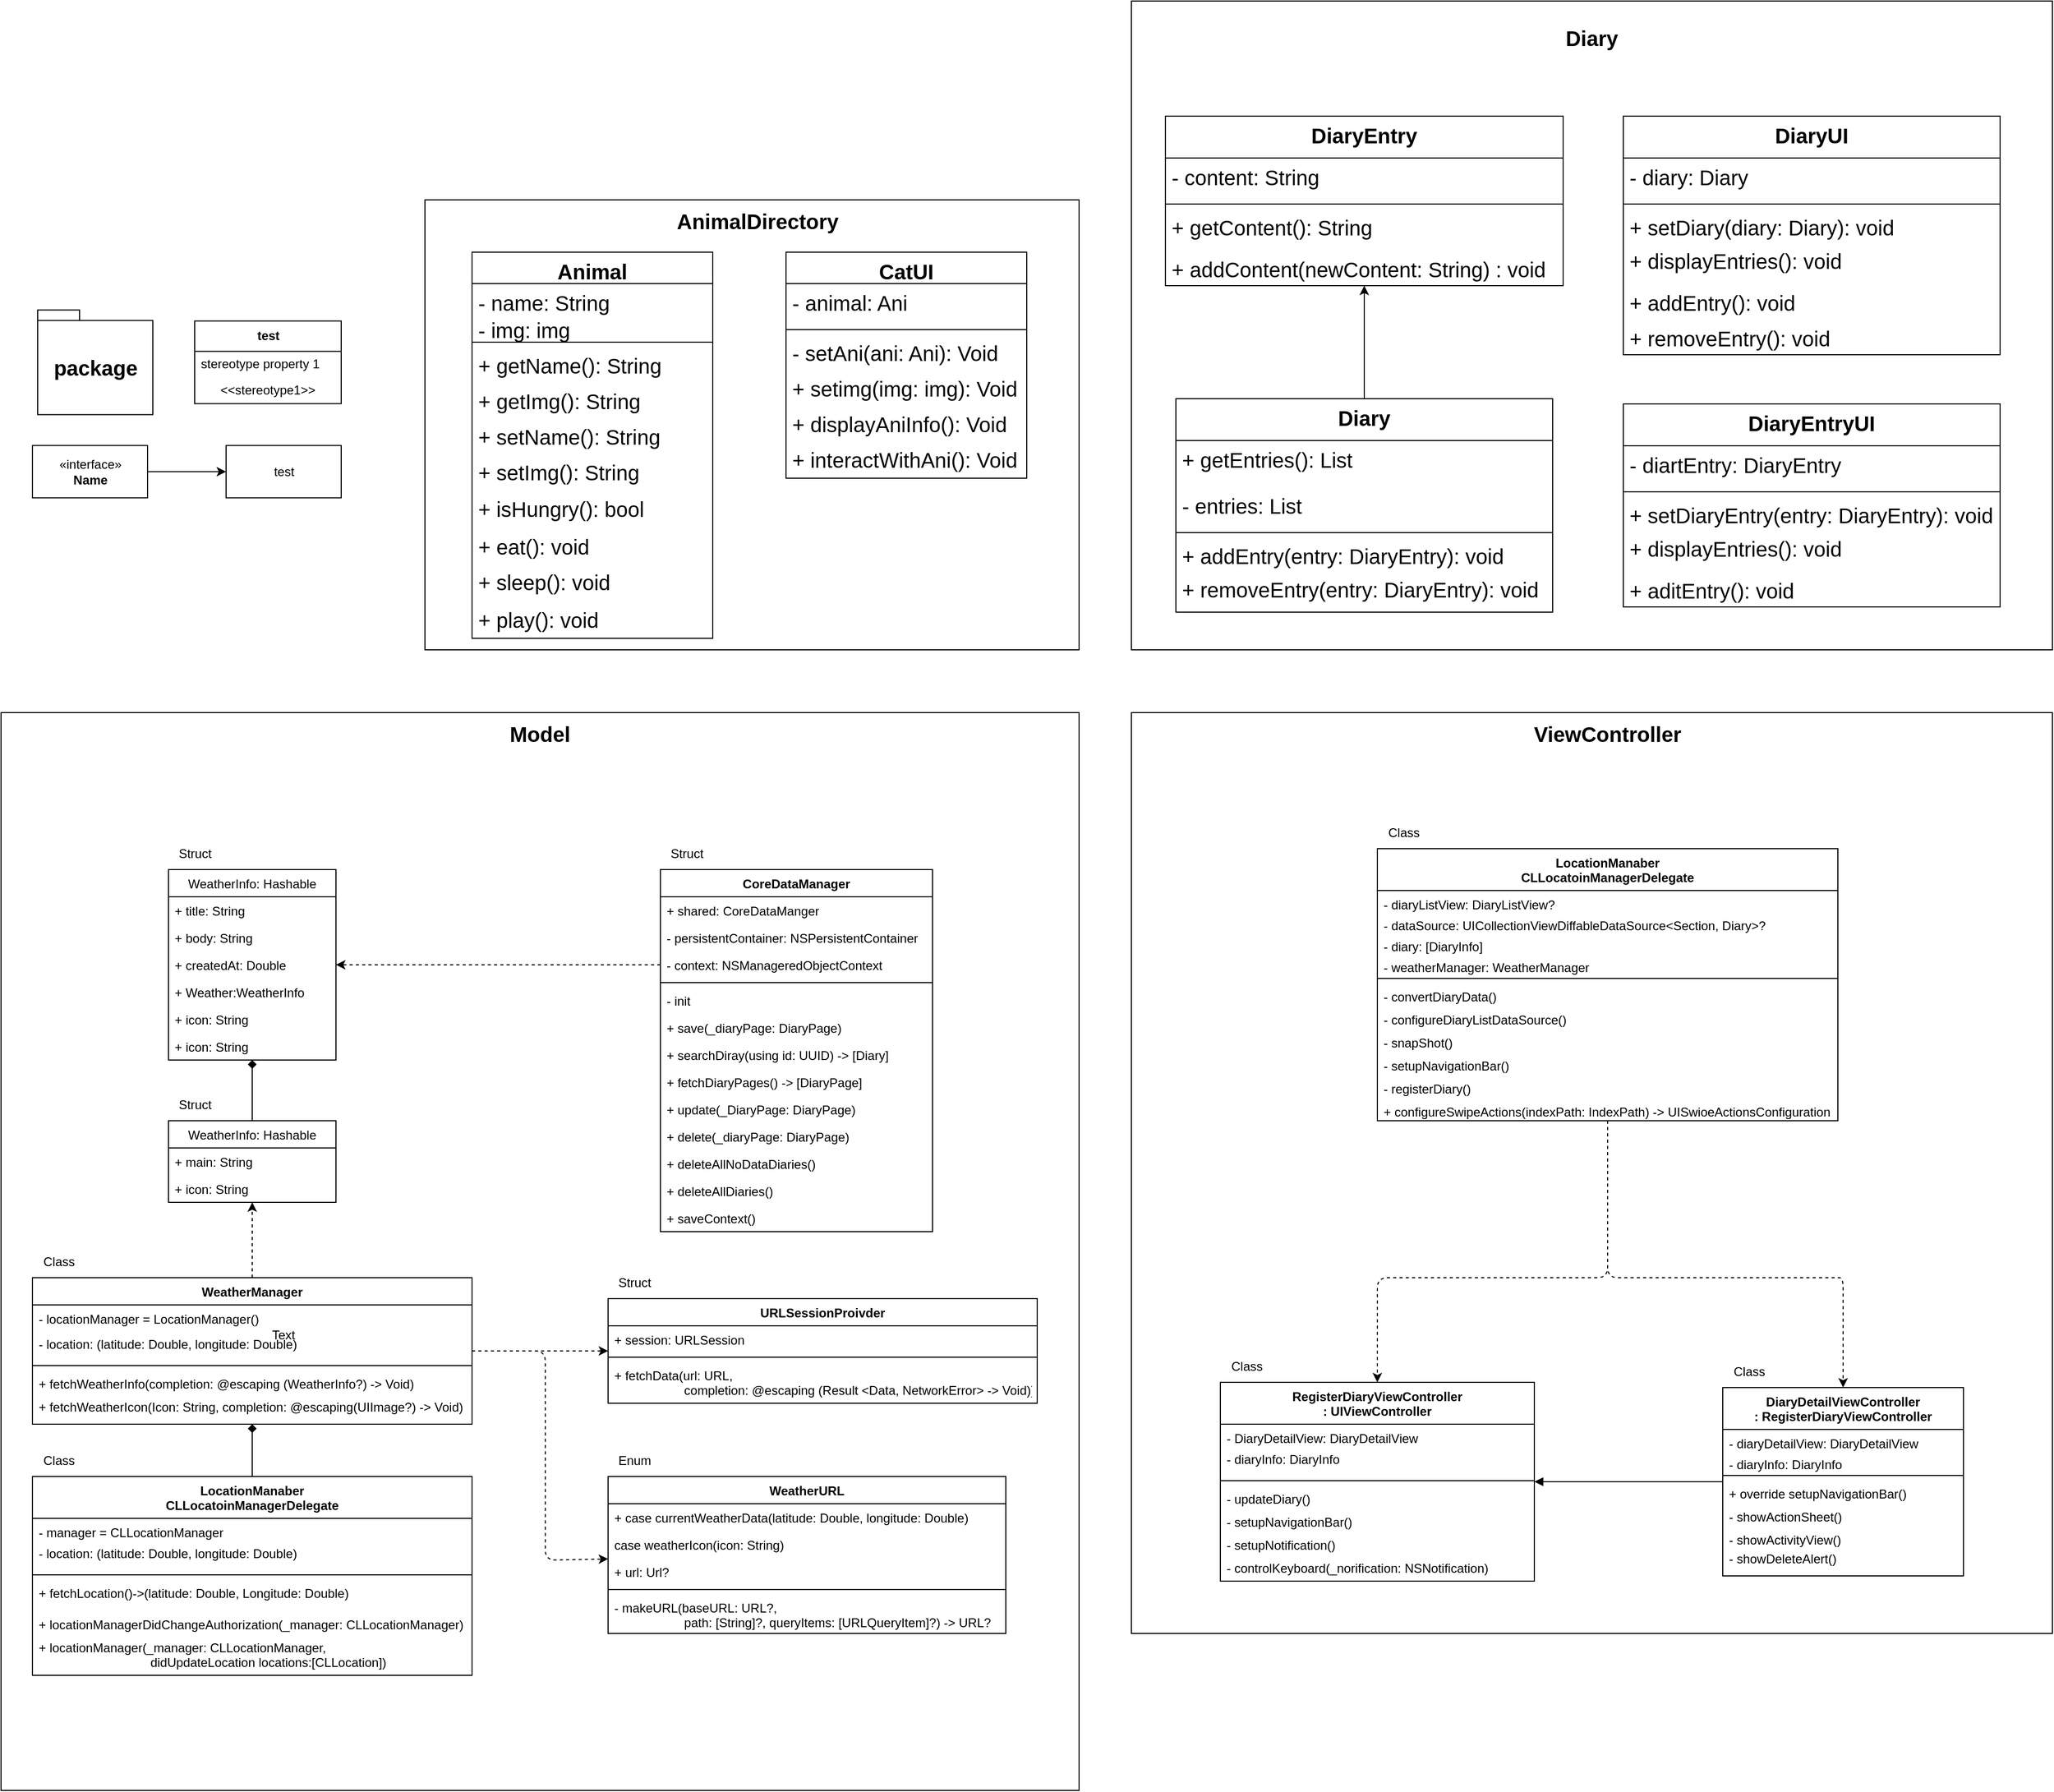 <mxfile>
    <diagram id="iOxjJp5X3Sz12MZ-F4bf" name="Page-1">
        <mxGraphModel dx="1827" dy="1798" grid="1" gridSize="10" guides="1" tooltips="1" connect="1" arrows="1" fold="1" page="0" pageScale="1" pageWidth="850" pageHeight="1100" math="0" shadow="0">
            <root>
                <mxCell id="0"/>
                <mxCell id="1" parent="0"/>
                <mxCell id="2" value="test" style="swimlane;fontStyle=1;align=center;verticalAlign=middle;childLayout=stackLayout;horizontal=1;startSize=29;horizontalStack=0;resizeParent=1;resizeParentMax=0;resizeLast=0;collapsible=0;marginBottom=0;html=1;" parent="1" vertex="1">
                    <mxGeometry x="325" y="-314.25" width="140" height="79" as="geometry"/>
                </mxCell>
                <mxCell id="4" value="stereotype property 1" style="text;html=1;strokeColor=none;fillColor=none;align=left;verticalAlign=middle;spacingLeft=4;spacingRight=4;overflow=hidden;rotatable=0;points=[[0,0.5],[1,0.5]];portConstraint=eastwest;" parent="2" vertex="1">
                    <mxGeometry y="29" width="140" height="25" as="geometry"/>
                </mxCell>
                <mxCell id="3" value="&amp;lt;&amp;lt;stereotype1&amp;gt;&amp;gt;" style="text;html=1;strokeColor=none;fillColor=none;align=center;verticalAlign=middle;spacingLeft=4;spacingRight=4;overflow=hidden;rotatable=0;points=[[0,0.5],[1,0.5]];portConstraint=eastwest;" parent="2" vertex="1">
                    <mxGeometry y="54" width="140" height="25" as="geometry"/>
                </mxCell>
                <mxCell id="6" value="test" style="html=1;" parent="1" vertex="1">
                    <mxGeometry x="355" y="-195.25" width="110" height="50" as="geometry"/>
                </mxCell>
                <mxCell id="16" style="edgeStyle=none;html=1;" parent="1" source="12" target="6" edge="1">
                    <mxGeometry relative="1" as="geometry"/>
                </mxCell>
                <mxCell id="12" value="&amp;laquo;interface&amp;raquo;&lt;br&gt;&lt;b&gt;Name&lt;/b&gt;" style="html=1;" parent="1" vertex="1">
                    <mxGeometry x="170" y="-195.25" width="110" height="50" as="geometry"/>
                </mxCell>
                <mxCell id="154" value="package" style="shape=folder;fontStyle=1;spacingTop=10;tabWidth=40;tabHeight=10;tabPosition=left;html=1;fontSize=20;" parent="1" vertex="1">
                    <mxGeometry x="175" y="-324.75" width="110" height="100" as="geometry"/>
                </mxCell>
                <mxCell id="200" value="" style="group" parent="1" vertex="1" connectable="0">
                    <mxGeometry x="140" y="60" width="1030" height="1030" as="geometry"/>
                </mxCell>
                <mxCell id="123" value="" style="whiteSpace=wrap;html=1;aspect=fixed;" parent="200" vertex="1">
                    <mxGeometry width="1030" height="1030" as="geometry"/>
                </mxCell>
                <mxCell id="7" value="WeatherManager" style="swimlane;fontStyle=1;align=center;verticalAlign=top;childLayout=stackLayout;horizontal=1;startSize=26;horizontalStack=0;resizeParent=1;resizeParentMax=0;resizeLast=0;collapsible=1;marginBottom=0;" parent="200" vertex="1">
                    <mxGeometry x="30" y="540" width="420" height="140" as="geometry"/>
                </mxCell>
                <mxCell id="8" value="- locationManager = LocationManager()" style="text;strokeColor=none;fillColor=none;align=left;verticalAlign=top;spacingLeft=4;spacingRight=4;overflow=hidden;rotatable=0;points=[[0,0.5],[1,0.5]];portConstraint=eastwest;" parent="7" vertex="1">
                    <mxGeometry y="26" width="420" height="24" as="geometry"/>
                </mxCell>
                <mxCell id="27" value="- location: (latitude: Double, longitude: Double)" style="text;strokeColor=none;fillColor=none;align=left;verticalAlign=top;spacingLeft=4;spacingRight=4;overflow=hidden;rotatable=0;points=[[0,0.5],[1,0.5]];portConstraint=eastwest;" parent="7" vertex="1">
                    <mxGeometry y="50" width="420" height="30" as="geometry"/>
                </mxCell>
                <mxCell id="9" value="" style="line;strokeWidth=1;fillColor=none;align=left;verticalAlign=middle;spacingTop=-1;spacingLeft=3;spacingRight=3;rotatable=0;labelPosition=right;points=[];portConstraint=eastwest;strokeColor=inherit;" parent="7" vertex="1">
                    <mxGeometry y="80" width="420" height="8" as="geometry"/>
                </mxCell>
                <mxCell id="28" value="+ fetchWeatherInfo(completion: @escaping (WeatherInfo?) -&gt; Void)" style="text;strokeColor=none;fillColor=none;align=left;verticalAlign=top;spacingLeft=4;spacingRight=4;overflow=hidden;rotatable=0;points=[[0,0.5],[1,0.5]];portConstraint=eastwest;" parent="7" vertex="1">
                    <mxGeometry y="88" width="420" height="22" as="geometry"/>
                </mxCell>
                <mxCell id="10" value="+ fetchWeatherIcon(Icon: String, completion: @escaping(UIImage?) -&gt; Void)" style="text;strokeColor=none;fillColor=none;align=left;verticalAlign=top;spacingLeft=4;spacingRight=4;overflow=hidden;rotatable=0;points=[[0,0.5],[1,0.5]];portConstraint=eastwest;" parent="7" vertex="1">
                    <mxGeometry y="110" width="420" height="30" as="geometry"/>
                </mxCell>
                <mxCell id="22" value="" style="edgeStyle=none;html=1;endArrow=diamond;endFill=1;" parent="200" source="18" target="10" edge="1">
                    <mxGeometry relative="1" as="geometry"/>
                </mxCell>
                <mxCell id="18" value="LocationManaber&#10;CLLocatoinManagerDelegate" style="swimlane;fontStyle=1;align=center;verticalAlign=top;childLayout=stackLayout;horizontal=1;startSize=40;horizontalStack=0;resizeParent=1;resizeParentMax=0;resizeLast=0;collapsible=1;marginBottom=0;" parent="200" vertex="1">
                    <mxGeometry x="30" y="730" width="420" height="190" as="geometry"/>
                </mxCell>
                <mxCell id="19" value="- manager = CLLocationManager&#10;" style="text;strokeColor=none;fillColor=none;align=left;verticalAlign=top;spacingLeft=4;spacingRight=4;overflow=hidden;rotatable=0;points=[[0,0.5],[1,0.5]];portConstraint=eastwest;" parent="18" vertex="1">
                    <mxGeometry y="40" width="420" height="20" as="geometry"/>
                </mxCell>
                <mxCell id="29" value="- location: (latitude: Double, longitude: Double)" style="text;strokeColor=none;fillColor=none;align=left;verticalAlign=top;spacingLeft=4;spacingRight=4;overflow=hidden;rotatable=0;points=[[0,0.5],[1,0.5]];portConstraint=eastwest;" parent="18" vertex="1">
                    <mxGeometry y="60" width="420" height="30" as="geometry"/>
                </mxCell>
                <mxCell id="20" value="" style="line;strokeWidth=1;fillColor=none;align=left;verticalAlign=middle;spacingTop=-1;spacingLeft=3;spacingRight=3;rotatable=0;labelPosition=right;points=[];portConstraint=eastwest;strokeColor=inherit;" parent="18" vertex="1">
                    <mxGeometry y="90" width="420" height="8" as="geometry"/>
                </mxCell>
                <mxCell id="21" value="+ fetchLocation()-&gt;(latitude: Double, Longitude: Double)" style="text;strokeColor=none;fillColor=none;align=left;verticalAlign=top;spacingLeft=4;spacingRight=4;overflow=hidden;rotatable=0;points=[[0,0.5],[1,0.5]];portConstraint=eastwest;" parent="18" vertex="1">
                    <mxGeometry y="98" width="420" height="30" as="geometry"/>
                </mxCell>
                <mxCell id="30" value="+ locationManagerDidChangeAuthorization(_manager: CLLocationManager)" style="text;strokeColor=none;fillColor=none;align=left;verticalAlign=top;spacingLeft=4;spacingRight=4;overflow=hidden;rotatable=0;points=[[0,0.5],[1,0.5]];portConstraint=eastwest;" parent="18" vertex="1">
                    <mxGeometry y="128" width="420" height="22" as="geometry"/>
                </mxCell>
                <mxCell id="31" value="+ locationManager(_manager: CLLocationManager,&#10;                                didUpdateLocation locations:[CLLocation])" style="text;strokeColor=none;fillColor=none;align=left;verticalAlign=top;spacingLeft=4;spacingRight=4;overflow=hidden;rotatable=0;points=[[0,0.5],[1,0.5]];portConstraint=eastwest;" parent="18" vertex="1">
                    <mxGeometry y="150" width="420" height="40" as="geometry"/>
                </mxCell>
                <mxCell id="23" value="WeatherInfo: Hashable" style="swimlane;fontStyle=0;childLayout=stackLayout;horizontal=1;startSize=26;fillColor=none;horizontalStack=0;resizeParent=1;resizeParentMax=0;resizeLast=0;collapsible=1;marginBottom=0;" parent="200" vertex="1">
                    <mxGeometry x="160" y="390" width="160" height="78" as="geometry">
                        <mxRectangle x="160" y="540" width="160" height="30" as="alternateBounds"/>
                    </mxGeometry>
                </mxCell>
                <mxCell id="24" value="+ main: String" style="text;strokeColor=none;fillColor=none;align=left;verticalAlign=top;spacingLeft=4;spacingRight=4;overflow=hidden;rotatable=0;points=[[0,0.5],[1,0.5]];portConstraint=eastwest;" parent="23" vertex="1">
                    <mxGeometry y="26" width="160" height="26" as="geometry"/>
                </mxCell>
                <mxCell id="25" value="+ icon: String" style="text;strokeColor=none;fillColor=none;align=left;verticalAlign=top;spacingLeft=4;spacingRight=4;overflow=hidden;rotatable=0;points=[[0,0.5],[1,0.5]];portConstraint=eastwest;" parent="23" vertex="1">
                    <mxGeometry y="52" width="160" height="26" as="geometry"/>
                </mxCell>
                <mxCell id="33" value="" style="edgeStyle=none;html=1;dashed=1;" parent="200" source="7" target="25" edge="1">
                    <mxGeometry relative="1" as="geometry"/>
                </mxCell>
                <mxCell id="35" value="WeatherInfo: Hashable" style="swimlane;fontStyle=0;childLayout=stackLayout;horizontal=1;startSize=26;fillColor=none;horizontalStack=0;resizeParent=1;resizeParentMax=0;resizeLast=0;collapsible=1;marginBottom=0;" parent="200" vertex="1">
                    <mxGeometry x="160" y="150" width="160" height="182" as="geometry">
                        <mxRectangle x="160" y="540" width="160" height="30" as="alternateBounds"/>
                    </mxGeometry>
                </mxCell>
                <mxCell id="36" value="+ title: String" style="text;strokeColor=none;fillColor=none;align=left;verticalAlign=top;spacingLeft=4;spacingRight=4;overflow=hidden;rotatable=0;points=[[0,0.5],[1,0.5]];portConstraint=eastwest;" parent="35" vertex="1">
                    <mxGeometry y="26" width="160" height="26" as="geometry"/>
                </mxCell>
                <mxCell id="39" value="+ body: String" style="text;strokeColor=none;fillColor=none;align=left;verticalAlign=top;spacingLeft=4;spacingRight=4;overflow=hidden;rotatable=0;points=[[0,0.5],[1,0.5]];portConstraint=eastwest;" parent="35" vertex="1">
                    <mxGeometry y="52" width="160" height="26" as="geometry"/>
                </mxCell>
                <mxCell id="38" value="+ createdAt: Double" style="text;strokeColor=none;fillColor=none;align=left;verticalAlign=top;spacingLeft=4;spacingRight=4;overflow=hidden;rotatable=0;points=[[0,0.5],[1,0.5]];portConstraint=eastwest;" parent="35" vertex="1">
                    <mxGeometry y="78" width="160" height="26" as="geometry"/>
                </mxCell>
                <mxCell id="41" value="+ Weather:WeatherInfo" style="text;strokeColor=none;fillColor=none;align=left;verticalAlign=top;spacingLeft=4;spacingRight=4;overflow=hidden;rotatable=0;points=[[0,0.5],[1,0.5]];portConstraint=eastwest;" parent="35" vertex="1">
                    <mxGeometry y="104" width="160" height="26" as="geometry"/>
                </mxCell>
                <mxCell id="37" value="+ icon: String" style="text;strokeColor=none;fillColor=none;align=left;verticalAlign=top;spacingLeft=4;spacingRight=4;overflow=hidden;rotatable=0;points=[[0,0.5],[1,0.5]];portConstraint=eastwest;" parent="35" vertex="1">
                    <mxGeometry y="130" width="160" height="26" as="geometry"/>
                </mxCell>
                <mxCell id="40" value="+ icon: String" style="text;strokeColor=none;fillColor=none;align=left;verticalAlign=top;spacingLeft=4;spacingRight=4;overflow=hidden;rotatable=0;points=[[0,0.5],[1,0.5]];portConstraint=eastwest;" parent="35" vertex="1">
                    <mxGeometry y="156" width="160" height="26" as="geometry"/>
                </mxCell>
                <mxCell id="42" value="" style="edgeStyle=none;html=1;endArrow=diamond;endFill=1;" parent="200" source="23" target="40" edge="1">
                    <mxGeometry relative="1" as="geometry"/>
                </mxCell>
                <mxCell id="66" style="edgeStyle=none;html=1;endArrow=classic;endFill=1;dashed=1;exitX=0;exitY=0.5;exitDx=0;exitDy=0;" parent="200" source="51" target="35" edge="1">
                    <mxGeometry relative="1" as="geometry"/>
                </mxCell>
                <mxCell id="43" value="CoreDataManager" style="swimlane;fontStyle=1;align=center;verticalAlign=top;childLayout=stackLayout;horizontal=1;startSize=26;horizontalStack=0;resizeParent=1;resizeParentMax=0;resizeLast=0;collapsible=1;marginBottom=0;" parent="200" vertex="1">
                    <mxGeometry x="630" y="150" width="260" height="346" as="geometry"/>
                </mxCell>
                <mxCell id="44" value="+ shared: CoreDataManger" style="text;strokeColor=none;fillColor=none;align=left;verticalAlign=top;spacingLeft=4;spacingRight=4;overflow=hidden;rotatable=0;points=[[0,0.5],[1,0.5]];portConstraint=eastwest;" parent="43" vertex="1">
                    <mxGeometry y="26" width="260" height="26" as="geometry"/>
                </mxCell>
                <mxCell id="47" value="- persistentContainer: NSPersistentContainer" style="text;strokeColor=none;fillColor=none;align=left;verticalAlign=top;spacingLeft=4;spacingRight=4;overflow=hidden;rotatable=0;points=[[0,0.5],[1,0.5]];portConstraint=eastwest;" parent="43" vertex="1">
                    <mxGeometry y="52" width="260" height="26" as="geometry"/>
                </mxCell>
                <mxCell id="51" value="- context: NSManageredObjectContext" style="text;strokeColor=none;fillColor=none;align=left;verticalAlign=top;spacingLeft=4;spacingRight=4;overflow=hidden;rotatable=0;points=[[0,0.5],[1,0.5]];portConstraint=eastwest;" parent="43" vertex="1">
                    <mxGeometry y="78" width="260" height="26" as="geometry"/>
                </mxCell>
                <mxCell id="45" value="" style="line;strokeWidth=1;fillColor=none;align=left;verticalAlign=middle;spacingTop=-1;spacingLeft=3;spacingRight=3;rotatable=0;labelPosition=right;points=[];portConstraint=eastwest;strokeColor=inherit;" parent="43" vertex="1">
                    <mxGeometry y="104" width="260" height="8" as="geometry"/>
                </mxCell>
                <mxCell id="46" value="- init" style="text;strokeColor=none;fillColor=none;align=left;verticalAlign=top;spacingLeft=4;spacingRight=4;overflow=hidden;rotatable=0;points=[[0,0.5],[1,0.5]];portConstraint=eastwest;" parent="43" vertex="1">
                    <mxGeometry y="112" width="260" height="26" as="geometry"/>
                </mxCell>
                <mxCell id="48" value="+ save(_diaryPage: DiaryPage)" style="text;strokeColor=none;fillColor=none;align=left;verticalAlign=top;spacingLeft=4;spacingRight=4;overflow=hidden;rotatable=0;points=[[0,0.5],[1,0.5]];portConstraint=eastwest;" parent="43" vertex="1">
                    <mxGeometry y="138" width="260" height="26" as="geometry"/>
                </mxCell>
                <mxCell id="50" value="+ searchDiray(using id: UUID) -&gt; [Diary]" style="text;strokeColor=none;fillColor=none;align=left;verticalAlign=top;spacingLeft=4;spacingRight=4;overflow=hidden;rotatable=0;points=[[0,0.5],[1,0.5]];portConstraint=eastwest;" parent="43" vertex="1">
                    <mxGeometry y="164" width="260" height="26" as="geometry"/>
                </mxCell>
                <mxCell id="49" value="+ fetchDiaryPages() -&gt; [DiaryPage]" style="text;strokeColor=none;fillColor=none;align=left;verticalAlign=top;spacingLeft=4;spacingRight=4;overflow=hidden;rotatable=0;points=[[0,0.5],[1,0.5]];portConstraint=eastwest;" parent="43" vertex="1">
                    <mxGeometry y="190" width="260" height="26" as="geometry"/>
                </mxCell>
                <mxCell id="52" value="+ update(_DiaryPage: DiaryPage)" style="text;strokeColor=none;fillColor=none;align=left;verticalAlign=top;spacingLeft=4;spacingRight=4;overflow=hidden;rotatable=0;points=[[0,0.5],[1,0.5]];portConstraint=eastwest;" parent="43" vertex="1">
                    <mxGeometry y="216" width="260" height="26" as="geometry"/>
                </mxCell>
                <mxCell id="57" value="+ delete(_diaryPage: DiaryPage)" style="text;strokeColor=none;fillColor=none;align=left;verticalAlign=top;spacingLeft=4;spacingRight=4;overflow=hidden;rotatable=0;points=[[0,0.5],[1,0.5]];portConstraint=eastwest;" parent="43" vertex="1">
                    <mxGeometry y="242" width="260" height="26" as="geometry"/>
                </mxCell>
                <mxCell id="56" value="+ deleteAllNoDataDiaries()" style="text;strokeColor=none;fillColor=none;align=left;verticalAlign=top;spacingLeft=4;spacingRight=4;overflow=hidden;rotatable=0;points=[[0,0.5],[1,0.5]];portConstraint=eastwest;" parent="43" vertex="1">
                    <mxGeometry y="268" width="260" height="26" as="geometry"/>
                </mxCell>
                <mxCell id="55" value="+ deleteAllDiaries()" style="text;strokeColor=none;fillColor=none;align=left;verticalAlign=top;spacingLeft=4;spacingRight=4;overflow=hidden;rotatable=0;points=[[0,0.5],[1,0.5]];portConstraint=eastwest;" parent="43" vertex="1">
                    <mxGeometry y="294" width="260" height="26" as="geometry"/>
                </mxCell>
                <mxCell id="53" value="+ saveContext()" style="text;strokeColor=none;fillColor=none;align=left;verticalAlign=top;spacingLeft=4;spacingRight=4;overflow=hidden;rotatable=0;points=[[0,0.5],[1,0.5]];portConstraint=eastwest;" parent="43" vertex="1">
                    <mxGeometry y="320" width="260" height="26" as="geometry"/>
                </mxCell>
                <mxCell id="61" value="URLSessionProivder" style="swimlane;fontStyle=1;align=center;verticalAlign=top;childLayout=stackLayout;horizontal=1;startSize=26;horizontalStack=0;resizeParent=1;resizeParentMax=0;resizeLast=0;collapsible=1;marginBottom=0;" parent="200" vertex="1">
                    <mxGeometry x="580" y="560" width="410" height="100" as="geometry"/>
                </mxCell>
                <mxCell id="62" value="+ session: URLSession" style="text;strokeColor=none;fillColor=none;align=left;verticalAlign=top;spacingLeft=4;spacingRight=4;overflow=hidden;rotatable=0;points=[[0,0.5],[1,0.5]];portConstraint=eastwest;" parent="61" vertex="1">
                    <mxGeometry y="26" width="410" height="26" as="geometry"/>
                </mxCell>
                <mxCell id="63" value="" style="line;strokeWidth=1;fillColor=none;align=left;verticalAlign=middle;spacingTop=-1;spacingLeft=3;spacingRight=3;rotatable=0;labelPosition=right;points=[];portConstraint=eastwest;strokeColor=inherit;" parent="61" vertex="1">
                    <mxGeometry y="52" width="410" height="8" as="geometry"/>
                </mxCell>
                <mxCell id="64" value="+ fetchData(url: URL,&#10;                    completion: @escaping (Result &lt;Data, NetworkError&gt; -&gt; Void))" style="text;strokeColor=none;fillColor=none;align=left;verticalAlign=top;spacingLeft=4;spacingRight=4;overflow=hidden;rotatable=0;points=[[0,0.5],[1,0.5]];portConstraint=eastwest;" parent="61" vertex="1">
                    <mxGeometry y="60" width="410" height="40" as="geometry"/>
                </mxCell>
                <mxCell id="68" style="edgeStyle=none;html=1;dashed=1;endArrow=classic;endFill=1;" parent="200" source="7" target="61" edge="1">
                    <mxGeometry relative="1" as="geometry"/>
                </mxCell>
                <mxCell id="69" value="Struct" style="text;html=1;align=center;verticalAlign=middle;resizable=0;points=[];autosize=1;strokeColor=none;fillColor=none;" parent="200" vertex="1">
                    <mxGeometry x="580" y="530" width="50" height="30" as="geometry"/>
                </mxCell>
                <mxCell id="70" value="Struct" style="text;html=1;align=center;verticalAlign=middle;resizable=0;points=[];autosize=1;strokeColor=none;fillColor=none;" parent="200" vertex="1">
                    <mxGeometry x="160" y="360" width="50" height="30" as="geometry"/>
                </mxCell>
                <mxCell id="71" value="Struct" style="text;html=1;align=center;verticalAlign=middle;resizable=0;points=[];autosize=1;strokeColor=none;fillColor=none;" parent="200" vertex="1">
                    <mxGeometry x="160" y="120" width="50" height="30" as="geometry"/>
                </mxCell>
                <mxCell id="72" value="Struct" style="text;html=1;align=center;verticalAlign=middle;resizable=0;points=[];autosize=1;strokeColor=none;fillColor=none;" parent="200" vertex="1">
                    <mxGeometry x="630" y="120" width="50" height="30" as="geometry"/>
                </mxCell>
                <mxCell id="73" value="Class" style="text;html=1;align=center;verticalAlign=middle;resizable=0;points=[];autosize=1;strokeColor=none;fillColor=none;" parent="200" vertex="1">
                    <mxGeometry x="30" y="510" width="50" height="30" as="geometry"/>
                </mxCell>
                <mxCell id="74" value="Class" style="text;html=1;align=center;verticalAlign=middle;resizable=0;points=[];autosize=1;strokeColor=none;fillColor=none;" parent="200" vertex="1">
                    <mxGeometry x="30" y="700" width="50" height="30" as="geometry"/>
                </mxCell>
                <mxCell id="75" value="WeatherURL" style="swimlane;fontStyle=1;align=center;verticalAlign=top;childLayout=stackLayout;horizontal=1;startSize=26;horizontalStack=0;resizeParent=1;resizeParentMax=0;resizeLast=0;collapsible=1;marginBottom=0;" parent="200" vertex="1">
                    <mxGeometry x="580" y="730" width="380" height="150" as="geometry"/>
                </mxCell>
                <mxCell id="76" value="+ case currentWeatherData(latitude: Double, longitude: Double)" style="text;strokeColor=none;fillColor=none;align=left;verticalAlign=top;spacingLeft=4;spacingRight=4;overflow=hidden;rotatable=0;points=[[0,0.5],[1,0.5]];portConstraint=eastwest;" parent="75" vertex="1">
                    <mxGeometry y="26" width="380" height="26" as="geometry"/>
                </mxCell>
                <mxCell id="79" value="case weatherIcon(icon: String)" style="text;strokeColor=none;fillColor=none;align=left;verticalAlign=top;spacingLeft=4;spacingRight=4;overflow=hidden;rotatable=0;points=[[0,0.5],[1,0.5]];portConstraint=eastwest;" parent="75" vertex="1">
                    <mxGeometry y="52" width="380" height="26" as="geometry"/>
                </mxCell>
                <mxCell id="80" value="+ url: Url?" style="text;strokeColor=none;fillColor=none;align=left;verticalAlign=top;spacingLeft=4;spacingRight=4;overflow=hidden;rotatable=0;points=[[0,0.5],[1,0.5]];portConstraint=eastwest;" parent="75" vertex="1">
                    <mxGeometry y="78" width="380" height="26" as="geometry"/>
                </mxCell>
                <mxCell id="77" value="" style="line;strokeWidth=1;fillColor=none;align=left;verticalAlign=middle;spacingTop=-1;spacingLeft=3;spacingRight=3;rotatable=0;labelPosition=right;points=[];portConstraint=eastwest;strokeColor=inherit;" parent="75" vertex="1">
                    <mxGeometry y="104" width="380" height="8" as="geometry"/>
                </mxCell>
                <mxCell id="78" value="- makeURL(baseURL: URL?, &#10;                    path: [String]?, queryItems: [URLQueryItem]?) -&gt; URL?" style="text;strokeColor=none;fillColor=none;align=left;verticalAlign=top;spacingLeft=4;spacingRight=4;overflow=hidden;rotatable=0;points=[[0,0.5],[1,0.5]];portConstraint=eastwest;" parent="75" vertex="1">
                    <mxGeometry y="112" width="380" height="38" as="geometry"/>
                </mxCell>
                <mxCell id="81" style="edgeStyle=none;html=1;dashed=1;endArrow=classic;endFill=1;" parent="200" source="7" target="75" edge="1">
                    <mxGeometry relative="1" as="geometry">
                        <Array as="points">
                            <mxPoint x="520" y="610"/>
                            <mxPoint x="520" y="810"/>
                        </Array>
                    </mxGeometry>
                </mxCell>
                <mxCell id="82" value="Enum" style="text;html=1;align=center;verticalAlign=middle;resizable=0;points=[];autosize=1;strokeColor=none;fillColor=none;" parent="200" vertex="1">
                    <mxGeometry x="580" y="700" width="50" height="30" as="geometry"/>
                </mxCell>
                <mxCell id="125" value="Text" style="text;html=1;strokeColor=none;fillColor=none;align=center;verticalAlign=middle;whiteSpace=wrap;rounded=0;" parent="200" vertex="1">
                    <mxGeometry x="240" y="580" width="60" height="30" as="geometry"/>
                </mxCell>
                <mxCell id="127" value="&lt;font style=&quot;font-size: 20px;&quot;&gt;&lt;b&gt;Model&lt;/b&gt;&lt;/font&gt;" style="text;html=1;strokeColor=none;fillColor=none;align=center;verticalAlign=middle;whiteSpace=wrap;rounded=0;" parent="200" vertex="1">
                    <mxGeometry x="410" y="5" width="210" height="30" as="geometry"/>
                </mxCell>
                <mxCell id="205" value="" style="group" vertex="1" connectable="0" parent="1">
                    <mxGeometry x="1220" y="-620" width="880" height="620" as="geometry"/>
                </mxCell>
                <mxCell id="153" value="" style="rounded=0;whiteSpace=wrap;html=1;fontSize=20;" parent="205" vertex="1">
                    <mxGeometry width="880" height="620" as="geometry"/>
                </mxCell>
                <mxCell id="155" value="Diary" style="swimlane;fontStyle=1;align=center;verticalAlign=top;childLayout=stackLayout;horizontal=1;startSize=40;horizontalStack=0;resizeParent=1;resizeParentMax=0;resizeLast=0;collapsible=1;marginBottom=0;fontSize=20;" parent="205" vertex="1">
                    <mxGeometry x="42.5" y="380" width="360" height="204" as="geometry"/>
                </mxCell>
                <mxCell id="158" value="+ getEntries(): List" style="text;strokeColor=none;fillColor=none;align=left;verticalAlign=top;spacingLeft=4;spacingRight=4;overflow=hidden;rotatable=0;points=[[0,0.5],[1,0.5]];portConstraint=eastwest;fontSize=20;" parent="155" vertex="1">
                    <mxGeometry y="40" width="360" height="44" as="geometry"/>
                </mxCell>
                <mxCell id="156" value="- entries: List" style="text;strokeColor=none;fillColor=none;align=left;verticalAlign=top;spacingLeft=4;spacingRight=4;overflow=hidden;rotatable=0;points=[[0,0.5],[1,0.5]];portConstraint=eastwest;fontSize=20;" parent="155" vertex="1">
                    <mxGeometry y="84" width="360" height="40" as="geometry"/>
                </mxCell>
                <mxCell id="157" value="" style="line;strokeWidth=1;fillColor=none;align=left;verticalAlign=middle;spacingTop=-1;spacingLeft=3;spacingRight=3;rotatable=0;labelPosition=right;points=[];portConstraint=eastwest;strokeColor=inherit;fontSize=20;" parent="155" vertex="1">
                    <mxGeometry y="124" width="360" height="8" as="geometry"/>
                </mxCell>
                <mxCell id="160" value="+ addEntry(entry: DiaryEntry): void" style="text;strokeColor=none;fillColor=none;align=left;verticalAlign=top;spacingLeft=4;spacingRight=4;overflow=hidden;rotatable=0;points=[[0,0.5],[1,0.5]];portConstraint=eastwest;fontSize=20;" parent="155" vertex="1">
                    <mxGeometry y="132" width="360" height="32" as="geometry"/>
                </mxCell>
                <mxCell id="159" value="+ removeEntry(entry: DiaryEntry): void" style="text;strokeColor=none;fillColor=none;align=left;verticalAlign=top;spacingLeft=4;spacingRight=4;overflow=hidden;rotatable=0;points=[[0,0.5],[1,0.5]];portConstraint=eastwest;fontSize=20;" parent="155" vertex="1">
                    <mxGeometry y="164" width="360" height="40" as="geometry"/>
                </mxCell>
                <mxCell id="161" value="DiaryEntry" style="swimlane;fontStyle=1;align=center;verticalAlign=top;childLayout=stackLayout;horizontal=1;startSize=40;horizontalStack=0;resizeParent=1;resizeParentMax=0;resizeLast=0;collapsible=1;marginBottom=0;fontSize=20;" parent="205" vertex="1">
                    <mxGeometry x="32.5" y="110" width="380" height="162" as="geometry"/>
                </mxCell>
                <mxCell id="167" value="- content: String" style="text;strokeColor=none;fillColor=none;align=left;verticalAlign=top;spacingLeft=4;spacingRight=4;overflow=hidden;rotatable=0;points=[[0,0.5],[1,0.5]];portConstraint=eastwest;fontSize=20;" parent="161" vertex="1">
                    <mxGeometry y="40" width="380" height="40" as="geometry"/>
                </mxCell>
                <mxCell id="163" value="" style="line;strokeWidth=1;fillColor=none;align=left;verticalAlign=middle;spacingTop=-1;spacingLeft=3;spacingRight=3;rotatable=0;labelPosition=right;points=[];portConstraint=eastwest;strokeColor=inherit;fontSize=20;" parent="161" vertex="1">
                    <mxGeometry y="80" width="380" height="8" as="geometry"/>
                </mxCell>
                <mxCell id="165" value="+ getContent(): String" style="text;strokeColor=none;fillColor=none;align=left;verticalAlign=top;spacingLeft=4;spacingRight=4;overflow=hidden;rotatable=0;points=[[0,0.5],[1,0.5]];portConstraint=eastwest;fontSize=20;" parent="161" vertex="1">
                    <mxGeometry y="88" width="380" height="40" as="geometry"/>
                </mxCell>
                <mxCell id="166" value="+ addContent(newContent: String) : void" style="text;strokeColor=none;fillColor=none;align=left;verticalAlign=top;spacingLeft=4;spacingRight=4;overflow=hidden;rotatable=0;points=[[0,0.5],[1,0.5]];portConstraint=eastwest;fontSize=20;" parent="161" vertex="1">
                    <mxGeometry y="128" width="380" height="34" as="geometry"/>
                </mxCell>
                <mxCell id="204" style="edgeStyle=none;html=1;" edge="1" parent="205" source="155" target="161">
                    <mxGeometry relative="1" as="geometry"/>
                </mxCell>
                <mxCell id="168" value="DiaryUI" style="swimlane;fontStyle=1;align=center;verticalAlign=top;childLayout=stackLayout;horizontal=1;startSize=40;horizontalStack=0;resizeParent=1;resizeParentMax=0;resizeLast=0;collapsible=1;marginBottom=0;fontSize=20;" parent="205" vertex="1">
                    <mxGeometry x="470" y="110" width="360" height="228" as="geometry"/>
                </mxCell>
                <mxCell id="169" value="- diary: Diary" style="text;strokeColor=none;fillColor=none;align=left;verticalAlign=top;spacingLeft=4;spacingRight=4;overflow=hidden;rotatable=0;points=[[0,0.5],[1,0.5]];portConstraint=eastwest;fontSize=20;" parent="168" vertex="1">
                    <mxGeometry y="40" width="360" height="40" as="geometry"/>
                </mxCell>
                <mxCell id="170" value="" style="line;strokeWidth=1;fillColor=none;align=left;verticalAlign=middle;spacingTop=-1;spacingLeft=3;spacingRight=3;rotatable=0;labelPosition=right;points=[];portConstraint=eastwest;strokeColor=inherit;fontSize=20;" parent="168" vertex="1">
                    <mxGeometry y="80" width="360" height="8" as="geometry"/>
                </mxCell>
                <mxCell id="171" value="+ setDiary(diary: Diary): void" style="text;strokeColor=none;fillColor=none;align=left;verticalAlign=top;spacingLeft=4;spacingRight=4;overflow=hidden;rotatable=0;points=[[0,0.5],[1,0.5]];portConstraint=eastwest;fontSize=20;" parent="168" vertex="1">
                    <mxGeometry y="88" width="360" height="32" as="geometry"/>
                </mxCell>
                <mxCell id="172" value="+ displayEntries(): void" style="text;strokeColor=none;fillColor=none;align=left;verticalAlign=top;spacingLeft=4;spacingRight=4;overflow=hidden;rotatable=0;points=[[0,0.5],[1,0.5]];portConstraint=eastwest;fontSize=20;" parent="168" vertex="1">
                    <mxGeometry y="120" width="360" height="40" as="geometry"/>
                </mxCell>
                <mxCell id="173" value="+ addEntry(): void" style="text;strokeColor=none;fillColor=none;align=left;verticalAlign=top;spacingLeft=4;spacingRight=4;overflow=hidden;rotatable=0;points=[[0,0.5],[1,0.5]];portConstraint=eastwest;fontSize=20;" parent="168" vertex="1">
                    <mxGeometry y="160" width="360" height="34" as="geometry"/>
                </mxCell>
                <mxCell id="175" value="+ removeEntry(): void" style="text;strokeColor=none;fillColor=none;align=left;verticalAlign=top;spacingLeft=4;spacingRight=4;overflow=hidden;rotatable=0;points=[[0,0.5],[1,0.5]];portConstraint=eastwest;fontSize=20;" parent="168" vertex="1">
                    <mxGeometry y="194" width="360" height="34" as="geometry"/>
                </mxCell>
                <mxCell id="176" value="DiaryEntryUI" style="swimlane;fontStyle=1;align=center;verticalAlign=top;childLayout=stackLayout;horizontal=1;startSize=40;horizontalStack=0;resizeParent=1;resizeParentMax=0;resizeLast=0;collapsible=1;marginBottom=0;fontSize=20;" parent="205" vertex="1">
                    <mxGeometry x="470" y="385" width="360" height="194" as="geometry"/>
                </mxCell>
                <mxCell id="177" value="- diartEntry: DiaryEntry" style="text;strokeColor=none;fillColor=none;align=left;verticalAlign=top;spacingLeft=4;spacingRight=4;overflow=hidden;rotatable=0;points=[[0,0.5],[1,0.5]];portConstraint=eastwest;fontSize=20;" parent="176" vertex="1">
                    <mxGeometry y="40" width="360" height="40" as="geometry"/>
                </mxCell>
                <mxCell id="178" value="" style="line;strokeWidth=1;fillColor=none;align=left;verticalAlign=middle;spacingTop=-1;spacingLeft=3;spacingRight=3;rotatable=0;labelPosition=right;points=[];portConstraint=eastwest;strokeColor=inherit;fontSize=20;" parent="176" vertex="1">
                    <mxGeometry y="80" width="360" height="8" as="geometry"/>
                </mxCell>
                <mxCell id="179" value="+ setDiaryEntry(entry: DiaryEntry): void" style="text;strokeColor=none;fillColor=none;align=left;verticalAlign=top;spacingLeft=4;spacingRight=4;overflow=hidden;rotatable=0;points=[[0,0.5],[1,0.5]];portConstraint=eastwest;fontSize=20;" parent="176" vertex="1">
                    <mxGeometry y="88" width="360" height="32" as="geometry"/>
                </mxCell>
                <mxCell id="180" value="+ displayEntries(): void" style="text;strokeColor=none;fillColor=none;align=left;verticalAlign=top;spacingLeft=4;spacingRight=4;overflow=hidden;rotatable=0;points=[[0,0.5],[1,0.5]];portConstraint=eastwest;fontSize=20;" parent="176" vertex="1">
                    <mxGeometry y="120" width="360" height="40" as="geometry"/>
                </mxCell>
                <mxCell id="181" value="+ aditEntry(): void" style="text;strokeColor=none;fillColor=none;align=left;verticalAlign=top;spacingLeft=4;spacingRight=4;overflow=hidden;rotatable=0;points=[[0,0.5],[1,0.5]];portConstraint=eastwest;fontSize=20;" parent="176" vertex="1">
                    <mxGeometry y="160" width="360" height="34" as="geometry"/>
                </mxCell>
                <mxCell id="196" value="Diary" style="text;html=1;strokeColor=none;fillColor=none;align=center;verticalAlign=middle;whiteSpace=wrap;rounded=0;fontSize=20;fontStyle=1" parent="205" vertex="1">
                    <mxGeometry x="410" y="20" width="60" height="30" as="geometry"/>
                </mxCell>
                <mxCell id="206" value="" style="group" vertex="1" connectable="0" parent="1">
                    <mxGeometry x="1220" y="60" width="880" height="880" as="geometry"/>
                </mxCell>
                <mxCell id="128" value="" style="whiteSpace=wrap;html=1;aspect=fixed;fontSize=20;" parent="206" vertex="1">
                    <mxGeometry width="880" height="880" as="geometry"/>
                </mxCell>
                <mxCell id="84" value="LocationManaber&#10;CLLocatoinManagerDelegate" style="swimlane;fontStyle=1;align=center;verticalAlign=top;childLayout=stackLayout;horizontal=1;startSize=40;horizontalStack=0;resizeParent=1;resizeParentMax=0;resizeLast=0;collapsible=1;marginBottom=0;" parent="206" vertex="1">
                    <mxGeometry x="235" y="130" width="440" height="260" as="geometry"/>
                </mxCell>
                <mxCell id="85" value="- diaryListView: DiaryListView?" style="text;strokeColor=none;fillColor=none;align=left;verticalAlign=top;spacingLeft=4;spacingRight=4;overflow=hidden;rotatable=0;points=[[0,0.5],[1,0.5]];portConstraint=eastwest;" parent="84" vertex="1">
                    <mxGeometry y="40" width="440" height="20" as="geometry"/>
                </mxCell>
                <mxCell id="86" value="- dataSource: UICollectionViewDiffableDataSource&lt;Section, Diary&gt;?" style="text;strokeColor=none;fillColor=none;align=left;verticalAlign=top;spacingLeft=4;spacingRight=4;overflow=hidden;rotatable=0;points=[[0,0.5],[1,0.5]];portConstraint=eastwest;" parent="84" vertex="1">
                    <mxGeometry y="60" width="440" height="20" as="geometry"/>
                </mxCell>
                <mxCell id="91" value="- diary: [DiaryInfo]" style="text;strokeColor=none;fillColor=none;align=left;verticalAlign=top;spacingLeft=4;spacingRight=4;overflow=hidden;rotatable=0;points=[[0,0.5],[1,0.5]];portConstraint=eastwest;" parent="84" vertex="1">
                    <mxGeometry y="80" width="440" height="20" as="geometry"/>
                </mxCell>
                <mxCell id="92" value="- weatherManager: WeatherManager" style="text;strokeColor=none;fillColor=none;align=left;verticalAlign=top;spacingLeft=4;spacingRight=4;overflow=hidden;rotatable=0;points=[[0,0.5],[1,0.5]];portConstraint=eastwest;" parent="84" vertex="1">
                    <mxGeometry y="100" width="440" height="20" as="geometry"/>
                </mxCell>
                <mxCell id="87" value="" style="line;strokeWidth=1;fillColor=none;align=left;verticalAlign=middle;spacingTop=-1;spacingLeft=3;spacingRight=3;rotatable=0;labelPosition=right;points=[];portConstraint=eastwest;strokeColor=inherit;" parent="84" vertex="1">
                    <mxGeometry y="120" width="440" height="8" as="geometry"/>
                </mxCell>
                <mxCell id="88" value="- convertDiaryData()" style="text;strokeColor=none;fillColor=none;align=left;verticalAlign=top;spacingLeft=4;spacingRight=4;overflow=hidden;rotatable=0;points=[[0,0.5],[1,0.5]];portConstraint=eastwest;" parent="84" vertex="1">
                    <mxGeometry y="128" width="440" height="22" as="geometry"/>
                </mxCell>
                <mxCell id="93" value="- configureDiaryListDataSource()" style="text;strokeColor=none;fillColor=none;align=left;verticalAlign=top;spacingLeft=4;spacingRight=4;overflow=hidden;rotatable=0;points=[[0,0.5],[1,0.5]];portConstraint=eastwest;" parent="84" vertex="1">
                    <mxGeometry y="150" width="440" height="22" as="geometry"/>
                </mxCell>
                <mxCell id="95" value="- snapShot()" style="text;strokeColor=none;fillColor=none;align=left;verticalAlign=top;spacingLeft=4;spacingRight=4;overflow=hidden;rotatable=0;points=[[0,0.5],[1,0.5]];portConstraint=eastwest;" parent="84" vertex="1">
                    <mxGeometry y="172" width="440" height="22" as="geometry"/>
                </mxCell>
                <mxCell id="96" value="- setupNavigationBar()" style="text;strokeColor=none;fillColor=none;align=left;verticalAlign=top;spacingLeft=4;spacingRight=4;overflow=hidden;rotatable=0;points=[[0,0.5],[1,0.5]];portConstraint=eastwest;" parent="84" vertex="1">
                    <mxGeometry y="194" width="440" height="22" as="geometry"/>
                </mxCell>
                <mxCell id="94" value="- registerDiary()" style="text;strokeColor=none;fillColor=none;align=left;verticalAlign=top;spacingLeft=4;spacingRight=4;overflow=hidden;rotatable=0;points=[[0,0.5],[1,0.5]];portConstraint=eastwest;" parent="84" vertex="1">
                    <mxGeometry y="216" width="440" height="22" as="geometry"/>
                </mxCell>
                <mxCell id="90" value="+ configureSwipeActions(indexPath: IndexPath) -&gt; UISwioeActionsConfiguration" style="text;strokeColor=none;fillColor=none;align=left;verticalAlign=top;spacingLeft=4;spacingRight=4;overflow=hidden;rotatable=0;points=[[0,0.5],[1,0.5]];portConstraint=eastwest;" parent="84" vertex="1">
                    <mxGeometry y="238" width="440" height="22" as="geometry"/>
                </mxCell>
                <mxCell id="97" value="DiaryDetailViewController&#10;: RegisterDiaryViewController" style="swimlane;fontStyle=1;align=center;verticalAlign=top;childLayout=stackLayout;horizontal=1;startSize=40;horizontalStack=0;resizeParent=1;resizeParentMax=0;resizeLast=0;collapsible=1;marginBottom=0;" parent="206" vertex="1">
                    <mxGeometry x="565" y="645" width="230" height="180" as="geometry"/>
                </mxCell>
                <mxCell id="98" value="- diaryDetailView: DiaryDetailView" style="text;strokeColor=none;fillColor=none;align=left;verticalAlign=top;spacingLeft=4;spacingRight=4;overflow=hidden;rotatable=0;points=[[0,0.5],[1,0.5]];portConstraint=eastwest;" parent="97" vertex="1">
                    <mxGeometry y="40" width="230" height="20" as="geometry"/>
                </mxCell>
                <mxCell id="99" value="- diaryInfo: DiaryInfo" style="text;strokeColor=none;fillColor=none;align=left;verticalAlign=top;spacingLeft=4;spacingRight=4;overflow=hidden;rotatable=0;points=[[0,0.5],[1,0.5]];portConstraint=eastwest;" parent="97" vertex="1">
                    <mxGeometry y="60" width="230" height="20" as="geometry"/>
                </mxCell>
                <mxCell id="100" value="" style="line;strokeWidth=1;fillColor=none;align=left;verticalAlign=middle;spacingTop=-1;spacingLeft=3;spacingRight=3;rotatable=0;labelPosition=right;points=[];portConstraint=eastwest;strokeColor=inherit;" parent="97" vertex="1">
                    <mxGeometry y="80" width="230" height="8" as="geometry"/>
                </mxCell>
                <mxCell id="101" value="+ override setupNavigationBar()" style="text;strokeColor=none;fillColor=none;align=left;verticalAlign=top;spacingLeft=4;spacingRight=4;overflow=hidden;rotatable=0;points=[[0,0.5],[1,0.5]];portConstraint=eastwest;" parent="97" vertex="1">
                    <mxGeometry y="88" width="230" height="22" as="geometry"/>
                </mxCell>
                <mxCell id="102" value="- showActionSheet()" style="text;strokeColor=none;fillColor=none;align=left;verticalAlign=top;spacingLeft=4;spacingRight=4;overflow=hidden;rotatable=0;points=[[0,0.5],[1,0.5]];portConstraint=eastwest;" parent="97" vertex="1">
                    <mxGeometry y="110" width="230" height="22" as="geometry"/>
                </mxCell>
                <mxCell id="103" value="- showActivityView()" style="text;strokeColor=none;fillColor=none;align=left;verticalAlign=top;spacingLeft=4;spacingRight=4;overflow=hidden;rotatable=0;points=[[0,0.5],[1,0.5]];portConstraint=eastwest;" parent="97" vertex="1">
                    <mxGeometry y="132" width="230" height="18" as="geometry"/>
                </mxCell>
                <mxCell id="117" value="- showDeleteAlert()" style="text;strokeColor=none;fillColor=none;align=left;verticalAlign=top;spacingLeft=4;spacingRight=4;overflow=hidden;rotatable=0;points=[[0,0.5],[1,0.5]];portConstraint=eastwest;" parent="97" vertex="1">
                    <mxGeometry y="150" width="230" height="30" as="geometry"/>
                </mxCell>
                <mxCell id="112" style="edgeStyle=none;html=1;dashed=1;endArrow=classic;endFill=1;" parent="206" source="84" target="97" edge="1">
                    <mxGeometry relative="1" as="geometry">
                        <Array as="points">
                            <mxPoint x="455" y="540"/>
                            <mxPoint x="665" y="540"/>
                            <mxPoint x="680" y="540"/>
                        </Array>
                    </mxGeometry>
                </mxCell>
                <mxCell id="104" value="RegisterDiaryViewController&#10;: UIViewController" style="swimlane;fontStyle=1;align=center;verticalAlign=top;childLayout=stackLayout;horizontal=1;startSize=40;horizontalStack=0;resizeParent=1;resizeParentMax=0;resizeLast=0;collapsible=1;marginBottom=0;" parent="206" vertex="1">
                    <mxGeometry x="85" y="640" width="300" height="190" as="geometry"/>
                </mxCell>
                <mxCell id="105" value="- DiaryDetailView: DiaryDetailView" style="text;strokeColor=none;fillColor=none;align=left;verticalAlign=top;spacingLeft=4;spacingRight=4;overflow=hidden;rotatable=0;points=[[0,0.5],[1,0.5]];portConstraint=eastwest;" parent="104" vertex="1">
                    <mxGeometry y="40" width="300" height="20" as="geometry"/>
                </mxCell>
                <mxCell id="106" value="- diaryInfo: DiaryInfo" style="text;strokeColor=none;fillColor=none;align=left;verticalAlign=top;spacingLeft=4;spacingRight=4;overflow=hidden;rotatable=0;points=[[0,0.5],[1,0.5]];portConstraint=eastwest;" parent="104" vertex="1">
                    <mxGeometry y="60" width="300" height="30" as="geometry"/>
                </mxCell>
                <mxCell id="107" value="" style="line;strokeWidth=1;fillColor=none;align=left;verticalAlign=middle;spacingTop=-1;spacingLeft=3;spacingRight=3;rotatable=0;labelPosition=right;points=[];portConstraint=eastwest;strokeColor=inherit;" parent="104" vertex="1">
                    <mxGeometry y="90" width="300" height="8" as="geometry"/>
                </mxCell>
                <mxCell id="108" value="- updateDiary()" style="text;strokeColor=none;fillColor=none;align=left;verticalAlign=top;spacingLeft=4;spacingRight=4;overflow=hidden;rotatable=0;points=[[0,0.5],[1,0.5]];portConstraint=eastwest;" parent="104" vertex="1">
                    <mxGeometry y="98" width="300" height="22" as="geometry"/>
                </mxCell>
                <mxCell id="115" value="- setupNavigationBar()" style="text;strokeColor=none;fillColor=none;align=left;verticalAlign=top;spacingLeft=4;spacingRight=4;overflow=hidden;rotatable=0;points=[[0,0.5],[1,0.5]];portConstraint=eastwest;" parent="104" vertex="1">
                    <mxGeometry y="120" width="300" height="22" as="geometry"/>
                </mxCell>
                <mxCell id="109" value="- setupNotification()" style="text;strokeColor=none;fillColor=none;align=left;verticalAlign=top;spacingLeft=4;spacingRight=4;overflow=hidden;rotatable=0;points=[[0,0.5],[1,0.5]];portConstraint=eastwest;" parent="104" vertex="1">
                    <mxGeometry y="142" width="300" height="22" as="geometry"/>
                </mxCell>
                <mxCell id="110" value="- controlKeyboard(_norification: NSNotification)" style="text;strokeColor=none;fillColor=none;align=left;verticalAlign=top;spacingLeft=4;spacingRight=4;overflow=hidden;rotatable=0;points=[[0,0.5],[1,0.5]];portConstraint=eastwest;" parent="104" vertex="1">
                    <mxGeometry y="164" width="300" height="26" as="geometry"/>
                </mxCell>
                <mxCell id="111" style="edgeStyle=none;html=1;dashed=1;endArrow=classic;endFill=1;" parent="206" source="84" target="104" edge="1">
                    <mxGeometry relative="1" as="geometry">
                        <Array as="points">
                            <mxPoint x="455" y="540"/>
                            <mxPoint x="235" y="540"/>
                        </Array>
                    </mxGeometry>
                </mxCell>
                <mxCell id="118" style="edgeStyle=none;html=1;endArrow=block;endFill=1;" parent="206" source="97" target="104" edge="1">
                    <mxGeometry relative="1" as="geometry"/>
                </mxCell>
                <mxCell id="119" value="Class" style="text;html=1;align=center;verticalAlign=middle;resizable=0;points=[];autosize=1;strokeColor=none;fillColor=none;" parent="206" vertex="1">
                    <mxGeometry x="235" y="100" width="50" height="30" as="geometry"/>
                </mxCell>
                <mxCell id="121" value="Class" style="text;html=1;align=center;verticalAlign=middle;resizable=0;points=[];autosize=1;strokeColor=none;fillColor=none;" parent="206" vertex="1">
                    <mxGeometry x="565" y="615" width="50" height="30" as="geometry"/>
                </mxCell>
                <mxCell id="122" value="Class" style="text;html=1;align=center;verticalAlign=middle;resizable=0;points=[];autosize=1;strokeColor=none;fillColor=none;" parent="206" vertex="1">
                    <mxGeometry x="85" y="610" width="50" height="30" as="geometry"/>
                </mxCell>
                <mxCell id="129" value="&lt;font style=&quot;font-size: 20px;&quot;&gt;&lt;b&gt;ViewController&lt;/b&gt;&lt;/font&gt;" style="text;html=1;strokeColor=none;fillColor=none;align=center;verticalAlign=middle;whiteSpace=wrap;rounded=0;" parent="206" vertex="1">
                    <mxGeometry x="350" y="5" width="210" height="30" as="geometry"/>
                </mxCell>
                <mxCell id="151" value="" style="rounded=0;whiteSpace=wrap;html=1;" parent="1" vertex="1">
                    <mxGeometry x="545" y="-430" width="625" height="430" as="geometry"/>
                </mxCell>
                <mxCell id="141" value="CatUI" style="swimlane;fontStyle=1;align=center;verticalAlign=top;childLayout=stackLayout;horizontal=1;startSize=30;horizontalStack=0;resizeParent=1;resizeParentMax=0;resizeLast=0;collapsible=1;marginBottom=0;fontSize=20;" parent="1" vertex="1">
                    <mxGeometry x="890" y="-380" width="230" height="216" as="geometry"/>
                </mxCell>
                <mxCell id="142" value="- animal: Ani" style="text;strokeColor=none;fillColor=none;align=left;verticalAlign=top;spacingLeft=4;spacingRight=4;overflow=hidden;rotatable=0;points=[[0,0.5],[1,0.5]];portConstraint=eastwest;fontSize=20;" parent="141" vertex="1">
                    <mxGeometry y="30" width="230" height="40" as="geometry"/>
                </mxCell>
                <mxCell id="144" value="" style="line;strokeWidth=1;fillColor=none;align=left;verticalAlign=middle;spacingTop=-1;spacingLeft=3;spacingRight=3;rotatable=0;labelPosition=right;points=[];portConstraint=eastwest;strokeColor=inherit;fontSize=20;" parent="141" vertex="1">
                    <mxGeometry y="70" width="230" height="8" as="geometry"/>
                </mxCell>
                <mxCell id="145" value="- setAni(ani: Ani): Void" style="text;strokeColor=none;fillColor=none;align=left;verticalAlign=top;spacingLeft=4;spacingRight=4;overflow=hidden;rotatable=0;points=[[0,0.5],[1,0.5]];portConstraint=eastwest;fontSize=20;" parent="141" vertex="1">
                    <mxGeometry y="78" width="230" height="34" as="geometry"/>
                </mxCell>
                <mxCell id="229" value="+ setimg(img: img): Void" style="text;strokeColor=none;fillColor=none;align=left;verticalAlign=top;spacingLeft=4;spacingRight=4;overflow=hidden;rotatable=0;points=[[0,0.5],[1,0.5]];portConstraint=eastwest;fontSize=20;" vertex="1" parent="141">
                    <mxGeometry y="112" width="230" height="34" as="geometry"/>
                </mxCell>
                <mxCell id="146" value="+ displayAniInfo(): Void" style="text;strokeColor=none;fillColor=none;align=left;verticalAlign=top;spacingLeft=4;spacingRight=4;overflow=hidden;rotatable=0;points=[[0,0.5],[1,0.5]];portConstraint=eastwest;fontSize=20;" parent="141" vertex="1">
                    <mxGeometry y="146" width="230" height="34" as="geometry"/>
                </mxCell>
                <mxCell id="147" value="+ interactWithAni(): Void" style="text;strokeColor=none;fillColor=none;align=left;verticalAlign=top;spacingLeft=4;spacingRight=4;overflow=hidden;rotatable=0;points=[[0,0.5],[1,0.5]];portConstraint=eastwest;fontSize=20;" parent="141" vertex="1">
                    <mxGeometry y="180" width="230" height="36" as="geometry"/>
                </mxCell>
                <mxCell id="152" value="AnimalDirectory" style="text;html=1;strokeColor=none;fillColor=none;align=center;verticalAlign=middle;whiteSpace=wrap;rounded=0;fontSize=20;fontStyle=1" parent="1" vertex="1">
                    <mxGeometry x="780" y="-430" width="166.25" height="40" as="geometry"/>
                </mxCell>
                <mxCell id="209" value="Animal" style="swimlane;fontStyle=1;align=center;verticalAlign=top;childLayout=stackLayout;horizontal=1;startSize=30;horizontalStack=0;resizeParent=1;resizeParentMax=0;resizeLast=0;collapsible=1;marginBottom=0;fontSize=20;" vertex="1" parent="1">
                    <mxGeometry x="590" y="-380" width="230" height="369" as="geometry"/>
                </mxCell>
                <mxCell id="210" value="- name: String" style="text;strokeColor=none;fillColor=none;align=left;verticalAlign=top;spacingLeft=4;spacingRight=4;overflow=hidden;rotatable=0;points=[[0,0.5],[1,0.5]];portConstraint=eastwest;fontSize=20;" vertex="1" parent="209">
                    <mxGeometry y="30" width="230" height="26" as="geometry"/>
                </mxCell>
                <mxCell id="230" value="- img: img" style="text;strokeColor=none;fillColor=none;align=left;verticalAlign=top;spacingLeft=4;spacingRight=4;overflow=hidden;rotatable=0;points=[[0,0.5],[1,0.5]];portConstraint=eastwest;fontSize=20;" vertex="1" parent="209">
                    <mxGeometry y="56" width="230" height="26" as="geometry"/>
                </mxCell>
                <mxCell id="212" value="" style="line;strokeWidth=1;fillColor=none;align=left;verticalAlign=middle;spacingTop=-1;spacingLeft=3;spacingRight=3;rotatable=0;labelPosition=right;points=[];portConstraint=eastwest;strokeColor=inherit;fontSize=20;" vertex="1" parent="209">
                    <mxGeometry y="82" width="230" height="8" as="geometry"/>
                </mxCell>
                <mxCell id="213" value="+ getName(): String" style="text;strokeColor=none;fillColor=none;align=left;verticalAlign=top;spacingLeft=4;spacingRight=4;overflow=hidden;rotatable=0;points=[[0,0.5],[1,0.5]];portConstraint=eastwest;fontSize=20;" vertex="1" parent="209">
                    <mxGeometry y="90" width="230" height="34" as="geometry"/>
                </mxCell>
                <mxCell id="232" value="+ getImg(): String" style="text;strokeColor=none;fillColor=none;align=left;verticalAlign=top;spacingLeft=4;spacingRight=4;overflow=hidden;rotatable=0;points=[[0,0.5],[1,0.5]];portConstraint=eastwest;fontSize=20;" vertex="1" parent="209">
                    <mxGeometry y="124" width="230" height="34" as="geometry"/>
                </mxCell>
                <mxCell id="233" value="+ setName(): String" style="text;strokeColor=none;fillColor=none;align=left;verticalAlign=top;spacingLeft=4;spacingRight=4;overflow=hidden;rotatable=0;points=[[0,0.5],[1,0.5]];portConstraint=eastwest;fontSize=20;" vertex="1" parent="209">
                    <mxGeometry y="158" width="230" height="34" as="geometry"/>
                </mxCell>
                <mxCell id="231" value="+ setImg(): String" style="text;strokeColor=none;fillColor=none;align=left;verticalAlign=top;spacingLeft=4;spacingRight=4;overflow=hidden;rotatable=0;points=[[0,0.5],[1,0.5]];portConstraint=eastwest;fontSize=20;" vertex="1" parent="209">
                    <mxGeometry y="192" width="230" height="35" as="geometry"/>
                </mxCell>
                <mxCell id="215" value="+ isHungry(): bool" style="text;strokeColor=none;fillColor=none;align=left;verticalAlign=top;spacingLeft=4;spacingRight=4;overflow=hidden;rotatable=0;points=[[0,0.5],[1,0.5]];portConstraint=eastwest;fontSize=20;" vertex="1" parent="209">
                    <mxGeometry y="227" width="230" height="36" as="geometry"/>
                </mxCell>
                <mxCell id="216" value="+ eat(): void" style="text;strokeColor=none;fillColor=none;align=left;verticalAlign=top;spacingLeft=4;spacingRight=4;overflow=hidden;rotatable=0;points=[[0,0.5],[1,0.5]];portConstraint=eastwest;fontSize=20;" vertex="1" parent="209">
                    <mxGeometry y="263" width="230" height="34" as="geometry"/>
                </mxCell>
                <mxCell id="217" value="+ sleep(): void" style="text;strokeColor=none;fillColor=none;align=left;verticalAlign=top;spacingLeft=4;spacingRight=4;overflow=hidden;rotatable=0;points=[[0,0.5],[1,0.5]];portConstraint=eastwest;fontSize=20;" vertex="1" parent="209">
                    <mxGeometry y="297" width="230" height="36" as="geometry"/>
                </mxCell>
                <mxCell id="218" value="+ play(): void" style="text;strokeColor=none;fillColor=none;align=left;verticalAlign=top;spacingLeft=4;spacingRight=4;overflow=hidden;rotatable=0;points=[[0,0.5],[1,0.5]];portConstraint=eastwest;fontSize=20;" vertex="1" parent="209">
                    <mxGeometry y="333" width="230" height="36" as="geometry"/>
                </mxCell>
            </root>
        </mxGraphModel>
    </diagram>
</mxfile>